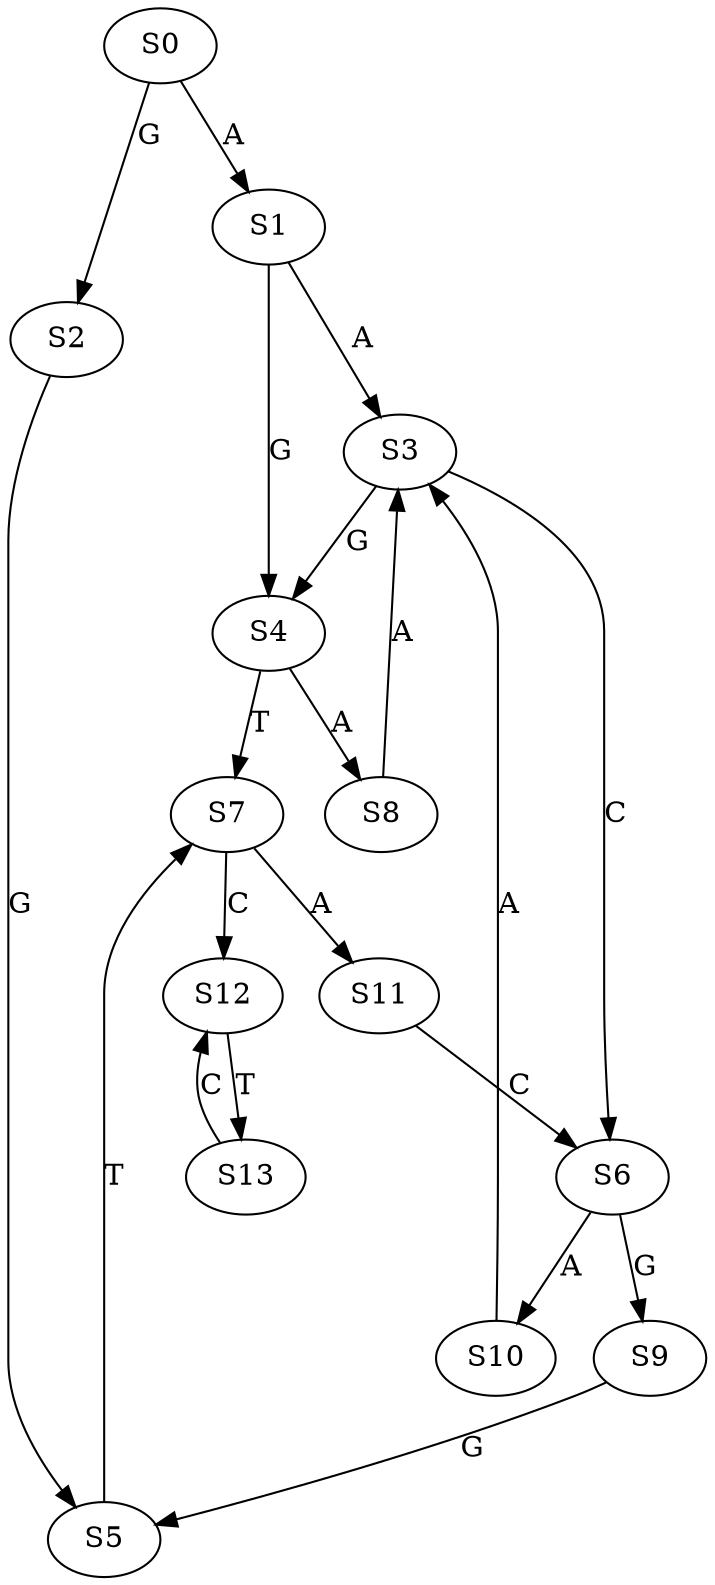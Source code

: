 strict digraph  {
	S0 -> S1 [ label = A ];
	S0 -> S2 [ label = G ];
	S1 -> S3 [ label = A ];
	S1 -> S4 [ label = G ];
	S2 -> S5 [ label = G ];
	S3 -> S6 [ label = C ];
	S3 -> S4 [ label = G ];
	S4 -> S7 [ label = T ];
	S4 -> S8 [ label = A ];
	S5 -> S7 [ label = T ];
	S6 -> S9 [ label = G ];
	S6 -> S10 [ label = A ];
	S7 -> S11 [ label = A ];
	S7 -> S12 [ label = C ];
	S8 -> S3 [ label = A ];
	S9 -> S5 [ label = G ];
	S10 -> S3 [ label = A ];
	S11 -> S6 [ label = C ];
	S12 -> S13 [ label = T ];
	S13 -> S12 [ label = C ];
}
